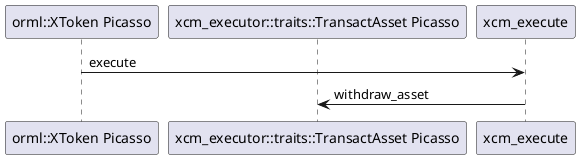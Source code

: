 @startuml


participant "orml::XToken Picasso" as xtoken_picasso

participant "xcm_executor::traits::TransactAsset Picasso" as transact_asset_picasso

xtoken_picasso -> xcm_execute: execute
xcm_execute -> transact_asset_picasso : withdraw_asset

@enduml